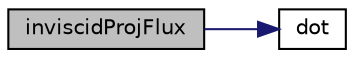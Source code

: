 digraph "inviscidProjFlux"
{
 // LATEX_PDF_SIZE
  edge [fontname="Helvetica",fontsize="10",labelfontname="Helvetica",labelfontsize="10"];
  node [fontname="Helvetica",fontsize="10",shape=record];
  rankdir="LR";
  Node1 [label="inviscidProjFlux",height=0.2,width=0.4,color="black", fillcolor="grey75", style="filled", fontcolor="black",tooltip="Convective projected (onto normal) flux (compressible flow)."];
  Node1 -> Node2 [color="midnightblue",fontsize="10",style="solid",fontname="Helvetica"];
  Node2 [label="dot",height=0.2,width=0.4,color="black", fillcolor="white", style="filled",URL="$util_8hpp.html#a67fa0c6906ccf410ef038dede765af81",tooltip="Dot product."];
}
